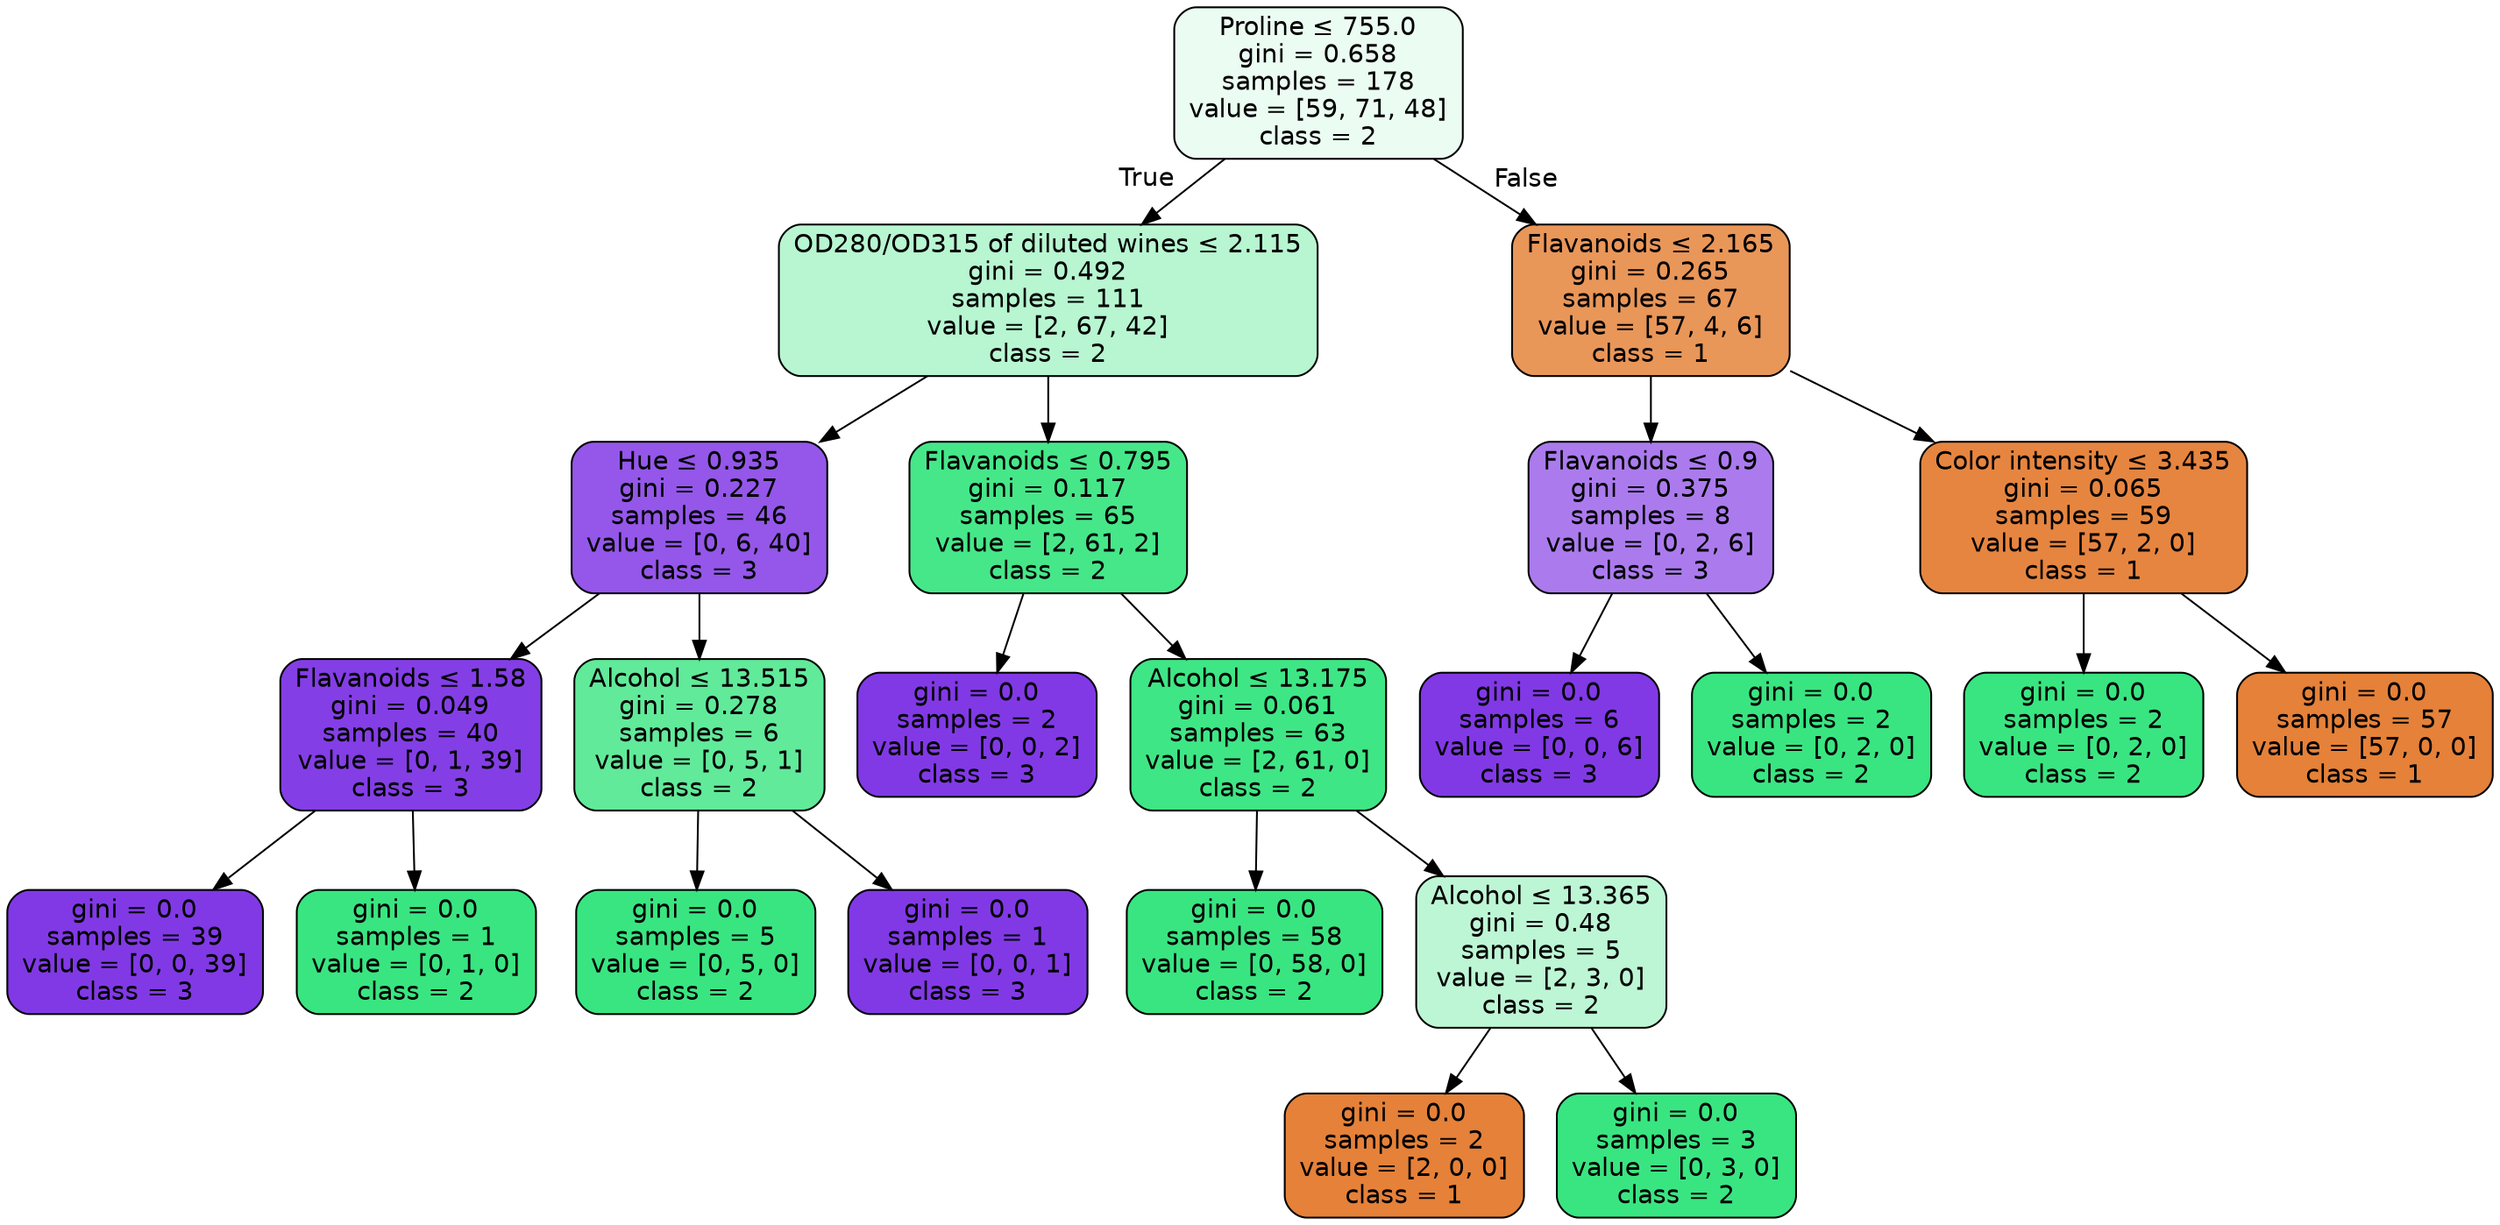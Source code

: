 digraph Tree {
node [shape=box, style="filled, rounded", color="black", fontname=helvetica] ;
edge [fontname=helvetica] ;
0 [label=<Proline &le; 755.0<br/>gini = 0.658<br/>samples = 178<br/>value = [59, 71, 48]<br/>class = 2>, fillcolor="#ebfcf2"] ;
1 [label=<OD280/OD315 of diluted wines &le; 2.115<br/>gini = 0.492<br/>samples = 111<br/>value = [2, 67, 42]<br/>class = 2>, fillcolor="#b7f6d1"] ;
0 -> 1 [labeldistance=2.5, labelangle=45, headlabel="True"] ;
2 [label=<Hue &le; 0.935<br/>gini = 0.227<br/>samples = 46<br/>value = [0, 6, 40]<br/>class = 3>, fillcolor="#9457e9"] ;
1 -> 2 ;
3 [label=<Flavanoids &le; 1.58<br/>gini = 0.049<br/>samples = 40<br/>value = [0, 1, 39]<br/>class = 3>, fillcolor="#843ee6"] ;
2 -> 3 ;
4 [label=<gini = 0.0<br/>samples = 39<br/>value = [0, 0, 39]<br/>class = 3>, fillcolor="#8139e5"] ;
3 -> 4 ;
5 [label=<gini = 0.0<br/>samples = 1<br/>value = [0, 1, 0]<br/>class = 2>, fillcolor="#39e581"] ;
3 -> 5 ;
6 [label=<Alcohol &le; 13.515<br/>gini = 0.278<br/>samples = 6<br/>value = [0, 5, 1]<br/>class = 2>, fillcolor="#61ea9a"] ;
2 -> 6 ;
7 [label=<gini = 0.0<br/>samples = 5<br/>value = [0, 5, 0]<br/>class = 2>, fillcolor="#39e581"] ;
6 -> 7 ;
8 [label=<gini = 0.0<br/>samples = 1<br/>value = [0, 0, 1]<br/>class = 3>, fillcolor="#8139e5"] ;
6 -> 8 ;
9 [label=<Flavanoids &le; 0.795<br/>gini = 0.117<br/>samples = 65<br/>value = [2, 61, 2]<br/>class = 2>, fillcolor="#46e789"] ;
1 -> 9 ;
10 [label=<gini = 0.0<br/>samples = 2<br/>value = [0, 0, 2]<br/>class = 3>, fillcolor="#8139e5"] ;
9 -> 10 ;
11 [label=<Alcohol &le; 13.175<br/>gini = 0.061<br/>samples = 63<br/>value = [2, 61, 0]<br/>class = 2>, fillcolor="#3fe685"] ;
9 -> 11 ;
12 [label=<gini = 0.0<br/>samples = 58<br/>value = [0, 58, 0]<br/>class = 2>, fillcolor="#39e581"] ;
11 -> 12 ;
13 [label=<Alcohol &le; 13.365<br/>gini = 0.48<br/>samples = 5<br/>value = [2, 3, 0]<br/>class = 2>, fillcolor="#bdf6d5"] ;
11 -> 13 ;
14 [label=<gini = 0.0<br/>samples = 2<br/>value = [2, 0, 0]<br/>class = 1>, fillcolor="#e58139"] ;
13 -> 14 ;
15 [label=<gini = 0.0<br/>samples = 3<br/>value = [0, 3, 0]<br/>class = 2>, fillcolor="#39e581"] ;
13 -> 15 ;
16 [label=<Flavanoids &le; 2.165<br/>gini = 0.265<br/>samples = 67<br/>value = [57, 4, 6]<br/>class = 1>, fillcolor="#e99659"] ;
0 -> 16 [labeldistance=2.5, labelangle=-45, headlabel="False"] ;
17 [label=<Flavanoids &le; 0.9<br/>gini = 0.375<br/>samples = 8<br/>value = [0, 2, 6]<br/>class = 3>, fillcolor="#ab7bee"] ;
16 -> 17 ;
18 [label=<gini = 0.0<br/>samples = 6<br/>value = [0, 0, 6]<br/>class = 3>, fillcolor="#8139e5"] ;
17 -> 18 ;
19 [label=<gini = 0.0<br/>samples = 2<br/>value = [0, 2, 0]<br/>class = 2>, fillcolor="#39e581"] ;
17 -> 19 ;
20 [label=<Color intensity &le; 3.435<br/>gini = 0.065<br/>samples = 59<br/>value = [57, 2, 0]<br/>class = 1>, fillcolor="#e68540"] ;
16 -> 20 ;
21 [label=<gini = 0.0<br/>samples = 2<br/>value = [0, 2, 0]<br/>class = 2>, fillcolor="#39e581"] ;
20 -> 21 ;
22 [label=<gini = 0.0<br/>samples = 57<br/>value = [57, 0, 0]<br/>class = 1>, fillcolor="#e58139"] ;
20 -> 22 ;
}

